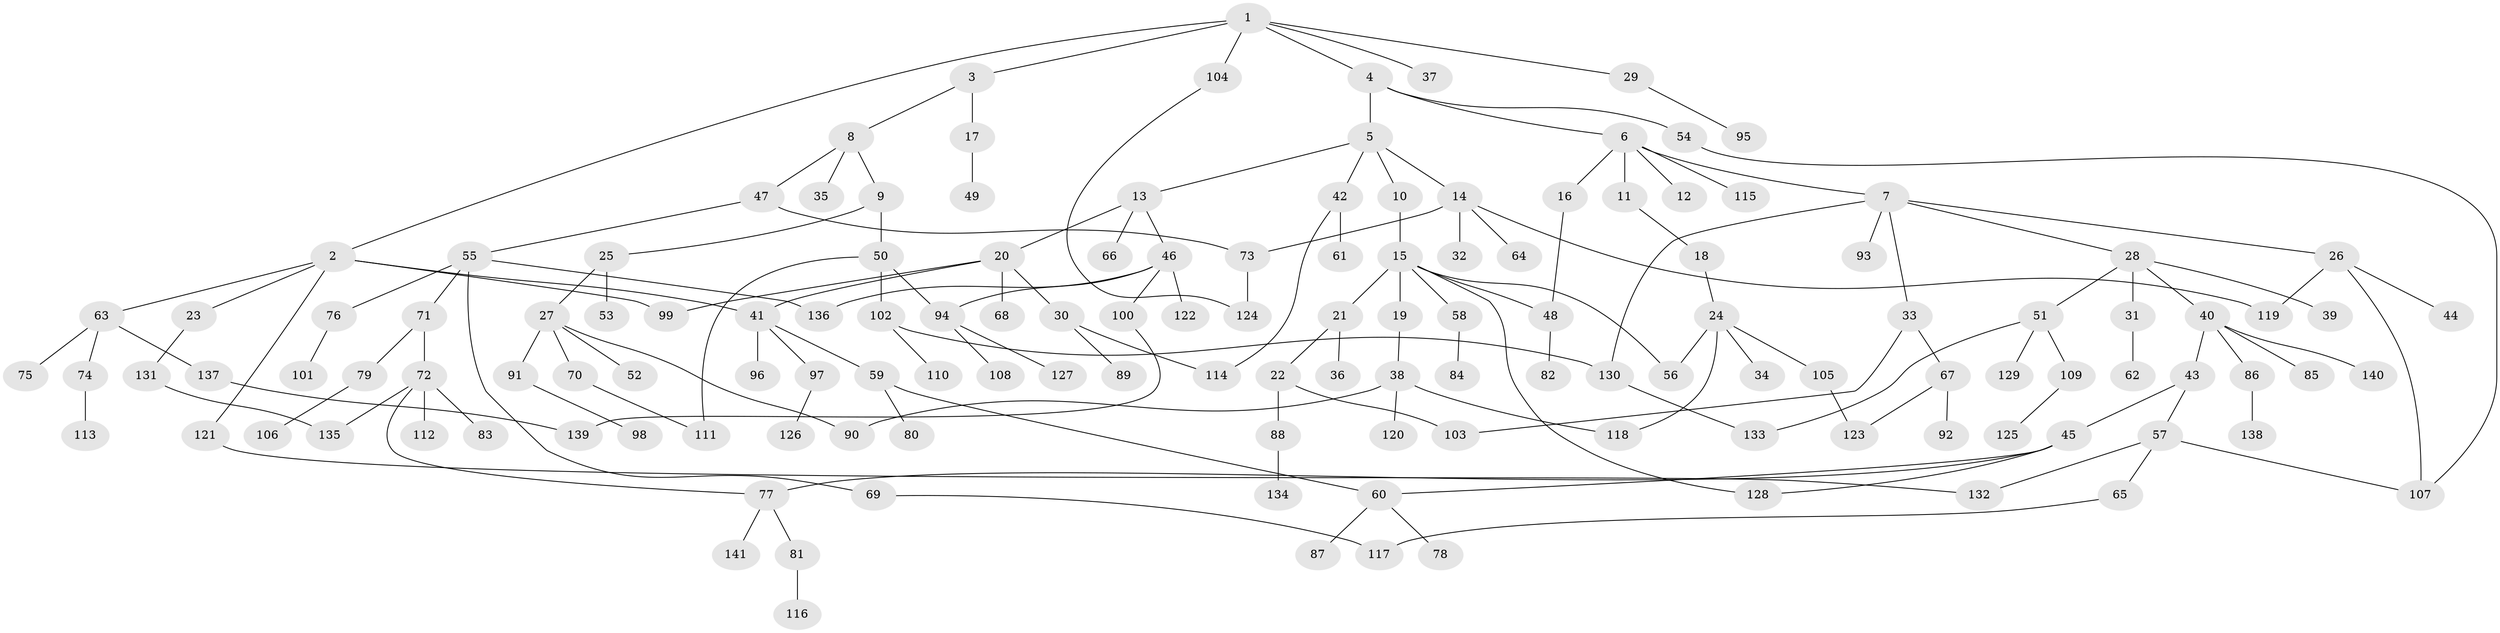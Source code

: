 // coarse degree distribution, {5: 0.08771929824561403, 6: 0.07017543859649122, 3: 0.2982456140350877, 2: 0.3157894736842105, 1: 0.14035087719298245, 4: 0.08771929824561403}
// Generated by graph-tools (version 1.1) at 2025/48/03/04/25 22:48:54]
// undirected, 141 vertices, 166 edges
graph export_dot {
  node [color=gray90,style=filled];
  1;
  2;
  3;
  4;
  5;
  6;
  7;
  8;
  9;
  10;
  11;
  12;
  13;
  14;
  15;
  16;
  17;
  18;
  19;
  20;
  21;
  22;
  23;
  24;
  25;
  26;
  27;
  28;
  29;
  30;
  31;
  32;
  33;
  34;
  35;
  36;
  37;
  38;
  39;
  40;
  41;
  42;
  43;
  44;
  45;
  46;
  47;
  48;
  49;
  50;
  51;
  52;
  53;
  54;
  55;
  56;
  57;
  58;
  59;
  60;
  61;
  62;
  63;
  64;
  65;
  66;
  67;
  68;
  69;
  70;
  71;
  72;
  73;
  74;
  75;
  76;
  77;
  78;
  79;
  80;
  81;
  82;
  83;
  84;
  85;
  86;
  87;
  88;
  89;
  90;
  91;
  92;
  93;
  94;
  95;
  96;
  97;
  98;
  99;
  100;
  101;
  102;
  103;
  104;
  105;
  106;
  107;
  108;
  109;
  110;
  111;
  112;
  113;
  114;
  115;
  116;
  117;
  118;
  119;
  120;
  121;
  122;
  123;
  124;
  125;
  126;
  127;
  128;
  129;
  130;
  131;
  132;
  133;
  134;
  135;
  136;
  137;
  138;
  139;
  140;
  141;
  1 -- 2;
  1 -- 3;
  1 -- 4;
  1 -- 29;
  1 -- 37;
  1 -- 104;
  2 -- 23;
  2 -- 63;
  2 -- 99;
  2 -- 121;
  2 -- 41;
  3 -- 8;
  3 -- 17;
  4 -- 5;
  4 -- 6;
  4 -- 54;
  5 -- 10;
  5 -- 13;
  5 -- 14;
  5 -- 42;
  6 -- 7;
  6 -- 11;
  6 -- 12;
  6 -- 16;
  6 -- 115;
  7 -- 26;
  7 -- 28;
  7 -- 33;
  7 -- 93;
  7 -- 130;
  8 -- 9;
  8 -- 35;
  8 -- 47;
  9 -- 25;
  9 -- 50;
  10 -- 15;
  11 -- 18;
  13 -- 20;
  13 -- 46;
  13 -- 66;
  14 -- 32;
  14 -- 64;
  14 -- 119;
  14 -- 73;
  15 -- 19;
  15 -- 21;
  15 -- 56;
  15 -- 58;
  15 -- 48;
  15 -- 128;
  16 -- 48;
  17 -- 49;
  18 -- 24;
  19 -- 38;
  20 -- 30;
  20 -- 41;
  20 -- 68;
  20 -- 99;
  21 -- 22;
  21 -- 36;
  22 -- 88;
  22 -- 103;
  23 -- 131;
  24 -- 34;
  24 -- 105;
  24 -- 118;
  24 -- 56;
  25 -- 27;
  25 -- 53;
  26 -- 44;
  26 -- 107;
  26 -- 119;
  27 -- 52;
  27 -- 70;
  27 -- 91;
  27 -- 90;
  28 -- 31;
  28 -- 39;
  28 -- 40;
  28 -- 51;
  29 -- 95;
  30 -- 89;
  30 -- 114;
  31 -- 62;
  33 -- 67;
  33 -- 103;
  38 -- 90;
  38 -- 118;
  38 -- 120;
  40 -- 43;
  40 -- 85;
  40 -- 86;
  40 -- 140;
  41 -- 59;
  41 -- 96;
  41 -- 97;
  42 -- 61;
  42 -- 114;
  43 -- 45;
  43 -- 57;
  45 -- 60;
  45 -- 77;
  45 -- 128;
  46 -- 100;
  46 -- 122;
  46 -- 136;
  46 -- 94;
  47 -- 55;
  47 -- 73;
  48 -- 82;
  50 -- 94;
  50 -- 102;
  50 -- 111;
  51 -- 109;
  51 -- 129;
  51 -- 133;
  54 -- 107;
  55 -- 69;
  55 -- 71;
  55 -- 76;
  55 -- 136;
  57 -- 65;
  57 -- 107;
  57 -- 132;
  58 -- 84;
  59 -- 80;
  59 -- 60;
  60 -- 78;
  60 -- 87;
  63 -- 74;
  63 -- 75;
  63 -- 137;
  65 -- 117;
  67 -- 92;
  67 -- 123;
  69 -- 117;
  70 -- 111;
  71 -- 72;
  71 -- 79;
  72 -- 83;
  72 -- 112;
  72 -- 135;
  72 -- 77;
  73 -- 124;
  74 -- 113;
  76 -- 101;
  77 -- 81;
  77 -- 141;
  79 -- 106;
  81 -- 116;
  86 -- 138;
  88 -- 134;
  91 -- 98;
  94 -- 108;
  94 -- 127;
  97 -- 126;
  100 -- 139;
  102 -- 110;
  102 -- 130;
  104 -- 124;
  105 -- 123;
  109 -- 125;
  121 -- 132;
  130 -- 133;
  131 -- 135;
  137 -- 139;
}
